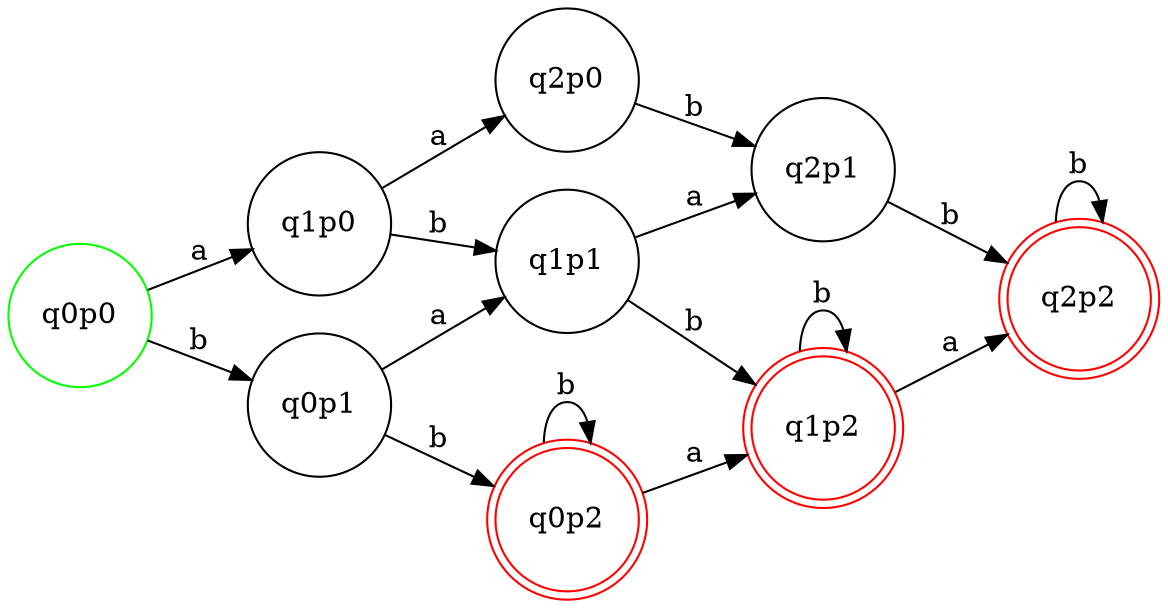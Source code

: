 digraph G{
  rankdir=LR;
  node [shape = doublecircle]; q2p2, q0p2,q1p2;
  node [shape = circle];
  q0p0 [color = green];
  q2p2, q0p2,q1p2 [color = red];
  q0p0 -> q1p0 [label = "a"];
  q0p0 -> q0p1 [label = "b"];
  q0p1 -> q1p1 [label = "a"];
  q0p1 -> q0p2 [label = "b"];
  q0p2 -> q1p2 [label = "a"];
  q0p2 -> q0p2 [label = "b"];
  q1p0 -> q2p0 [label = "a"];
  q1p0 -> q1p1 [label = "b"];
  q1p1 -> q2p1 [label = "a"];
  q1p1 -> q1p2 [label = "b"];
  q1p2 -> q2p2 [label = "a"];
  q1p2 -> q1p2 [label = "b"];

  q2p0 -> q2p1 [label = "b"];
  q2p1 -> q2p2 [label = "b"];
  q2p2 -> q2p2 [label = "b"];

}